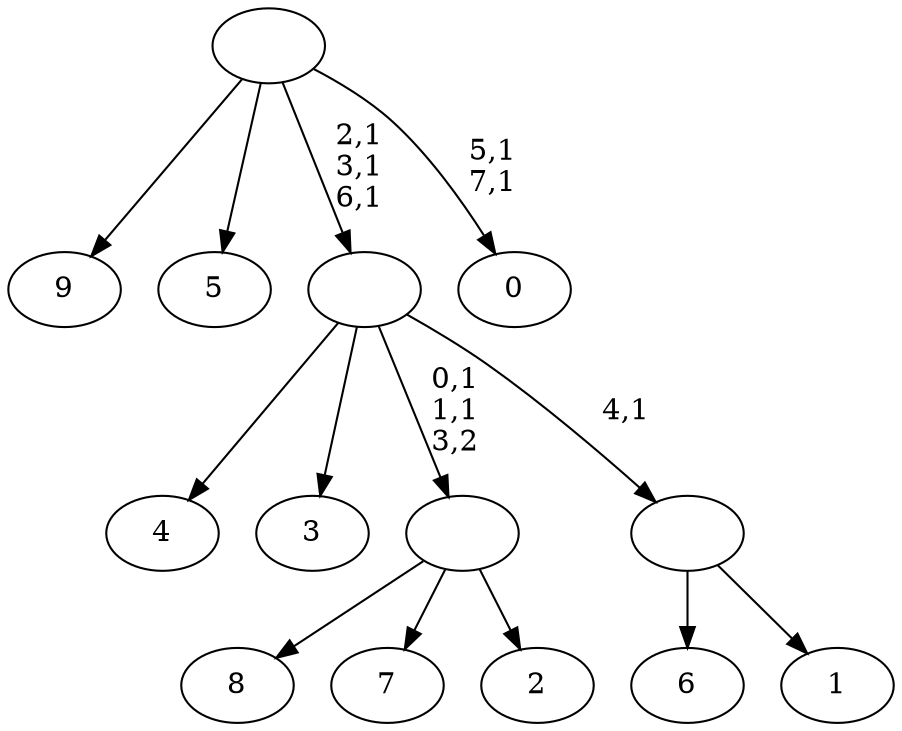 digraph T {
	18 [label="9"]
	17 [label="8"]
	16 [label="7"]
	15 [label="6"]
	14 [label="5"]
	13 [label="4"]
	12 [label="3"]
	11 [label="2"]
	10 [label=""]
	8 [label="1"]
	7 [label=""]
	6 [label=""]
	3 [label="0"]
	0 [label=""]
	10 -> 17 [label=""]
	10 -> 16 [label=""]
	10 -> 11 [label=""]
	7 -> 15 [label=""]
	7 -> 8 [label=""]
	6 -> 10 [label="0,1\n1,1\n3,2"]
	6 -> 13 [label=""]
	6 -> 12 [label=""]
	6 -> 7 [label="4,1"]
	0 -> 3 [label="5,1\n7,1"]
	0 -> 6 [label="2,1\n3,1\n6,1"]
	0 -> 18 [label=""]
	0 -> 14 [label=""]
}

